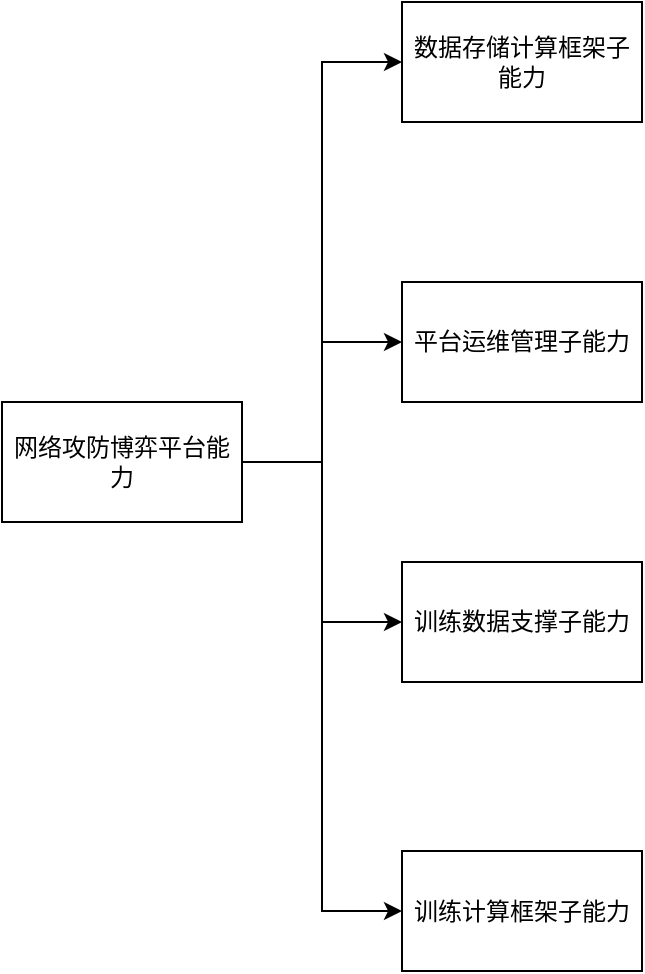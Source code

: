 <mxfile version="24.5.3" type="github">
  <diagram name="第 1 页" id="p1hPeh8MkykurTf69vc4">
    <mxGraphModel dx="1455" dy="1074" grid="1" gridSize="10" guides="1" tooltips="1" connect="1" arrows="1" fold="1" page="1" pageScale="1" pageWidth="827" pageHeight="1169" math="0" shadow="0">
      <root>
        <mxCell id="0" />
        <mxCell id="1" parent="0" />
        <mxCell id="Gac8aegBZSiyfCYDPFqV-1" style="edgeStyle=orthogonalEdgeStyle;rounded=0;orthogonalLoop=1;jettySize=auto;html=1;entryX=0;entryY=0.5;entryDx=0;entryDy=0;" parent="1" source="yGaNiQk8HpOq0cUWxVQQ-2" target="yGaNiQk8HpOq0cUWxVQQ-7" edge="1">
          <mxGeometry relative="1" as="geometry" />
        </mxCell>
        <mxCell id="Gac8aegBZSiyfCYDPFqV-2" style="edgeStyle=orthogonalEdgeStyle;rounded=0;orthogonalLoop=1;jettySize=auto;html=1;entryX=0;entryY=0.5;entryDx=0;entryDy=0;" parent="1" source="yGaNiQk8HpOq0cUWxVQQ-2" target="yGaNiQk8HpOq0cUWxVQQ-3" edge="1">
          <mxGeometry relative="1" as="geometry" />
        </mxCell>
        <mxCell id="Gac8aegBZSiyfCYDPFqV-3" style="edgeStyle=orthogonalEdgeStyle;rounded=0;orthogonalLoop=1;jettySize=auto;html=1;entryX=0;entryY=0.5;entryDx=0;entryDy=0;" parent="1" source="yGaNiQk8HpOq0cUWxVQQ-2" target="yGaNiQk8HpOq0cUWxVQQ-5" edge="1">
          <mxGeometry relative="1" as="geometry" />
        </mxCell>
        <mxCell id="Gac8aegBZSiyfCYDPFqV-4" style="edgeStyle=orthogonalEdgeStyle;rounded=0;orthogonalLoop=1;jettySize=auto;html=1;entryX=0;entryY=0.5;entryDx=0;entryDy=0;" parent="1" source="yGaNiQk8HpOq0cUWxVQQ-2" target="yGaNiQk8HpOq0cUWxVQQ-6" edge="1">
          <mxGeometry relative="1" as="geometry" />
        </mxCell>
        <mxCell id="yGaNiQk8HpOq0cUWxVQQ-2" value="网络攻防博弈平台能力" style="rounded=0;whiteSpace=wrap;html=1;" parent="1" vertex="1">
          <mxGeometry x="80" y="360" width="120" height="60" as="geometry" />
        </mxCell>
        <mxCell id="yGaNiQk8HpOq0cUWxVQQ-3" value="平台运维管理子能力" style="whiteSpace=wrap;html=1;rounded=0;" parent="1" vertex="1">
          <mxGeometry x="280" y="300" width="120" height="60" as="geometry" />
        </mxCell>
        <mxCell id="yGaNiQk8HpOq0cUWxVQQ-5" value="训练数据支撑子能力" style="whiteSpace=wrap;html=1;rounded=0;" parent="1" vertex="1">
          <mxGeometry x="280" y="440" width="120" height="60" as="geometry" />
        </mxCell>
        <mxCell id="yGaNiQk8HpOq0cUWxVQQ-6" value="训练计算框架子能力" style="whiteSpace=wrap;html=1;rounded=0;" parent="1" vertex="1">
          <mxGeometry x="280" y="584.5" width="120" height="60" as="geometry" />
        </mxCell>
        <mxCell id="yGaNiQk8HpOq0cUWxVQQ-7" value="数据存储计算框架子能力" style="whiteSpace=wrap;html=1;rounded=0;" parent="1" vertex="1">
          <mxGeometry x="280" y="160" width="120" height="60" as="geometry" />
        </mxCell>
      </root>
    </mxGraphModel>
  </diagram>
</mxfile>
